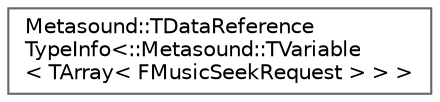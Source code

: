 digraph "Graphical Class Hierarchy"
{
 // INTERACTIVE_SVG=YES
 // LATEX_PDF_SIZE
  bgcolor="transparent";
  edge [fontname=Helvetica,fontsize=10,labelfontname=Helvetica,labelfontsize=10];
  node [fontname=Helvetica,fontsize=10,shape=box,height=0.2,width=0.4];
  rankdir="LR";
  Node0 [id="Node000000",label="Metasound::TDataReference\lTypeInfo\<::Metasound::TVariable\l\< TArray\< FMusicSeekRequest \> \> \>",height=0.2,width=0.4,color="grey40", fillcolor="white", style="filled",URL="$d2/d9f/struct_1_1Metasound_1_1TDataReferenceTypeInfo_3_1_1Metasound_1_1TVariable_3_01TArray_3_01FMusicSeekRequest_01_4_01_4_01_4.html",tooltip=" "];
}
